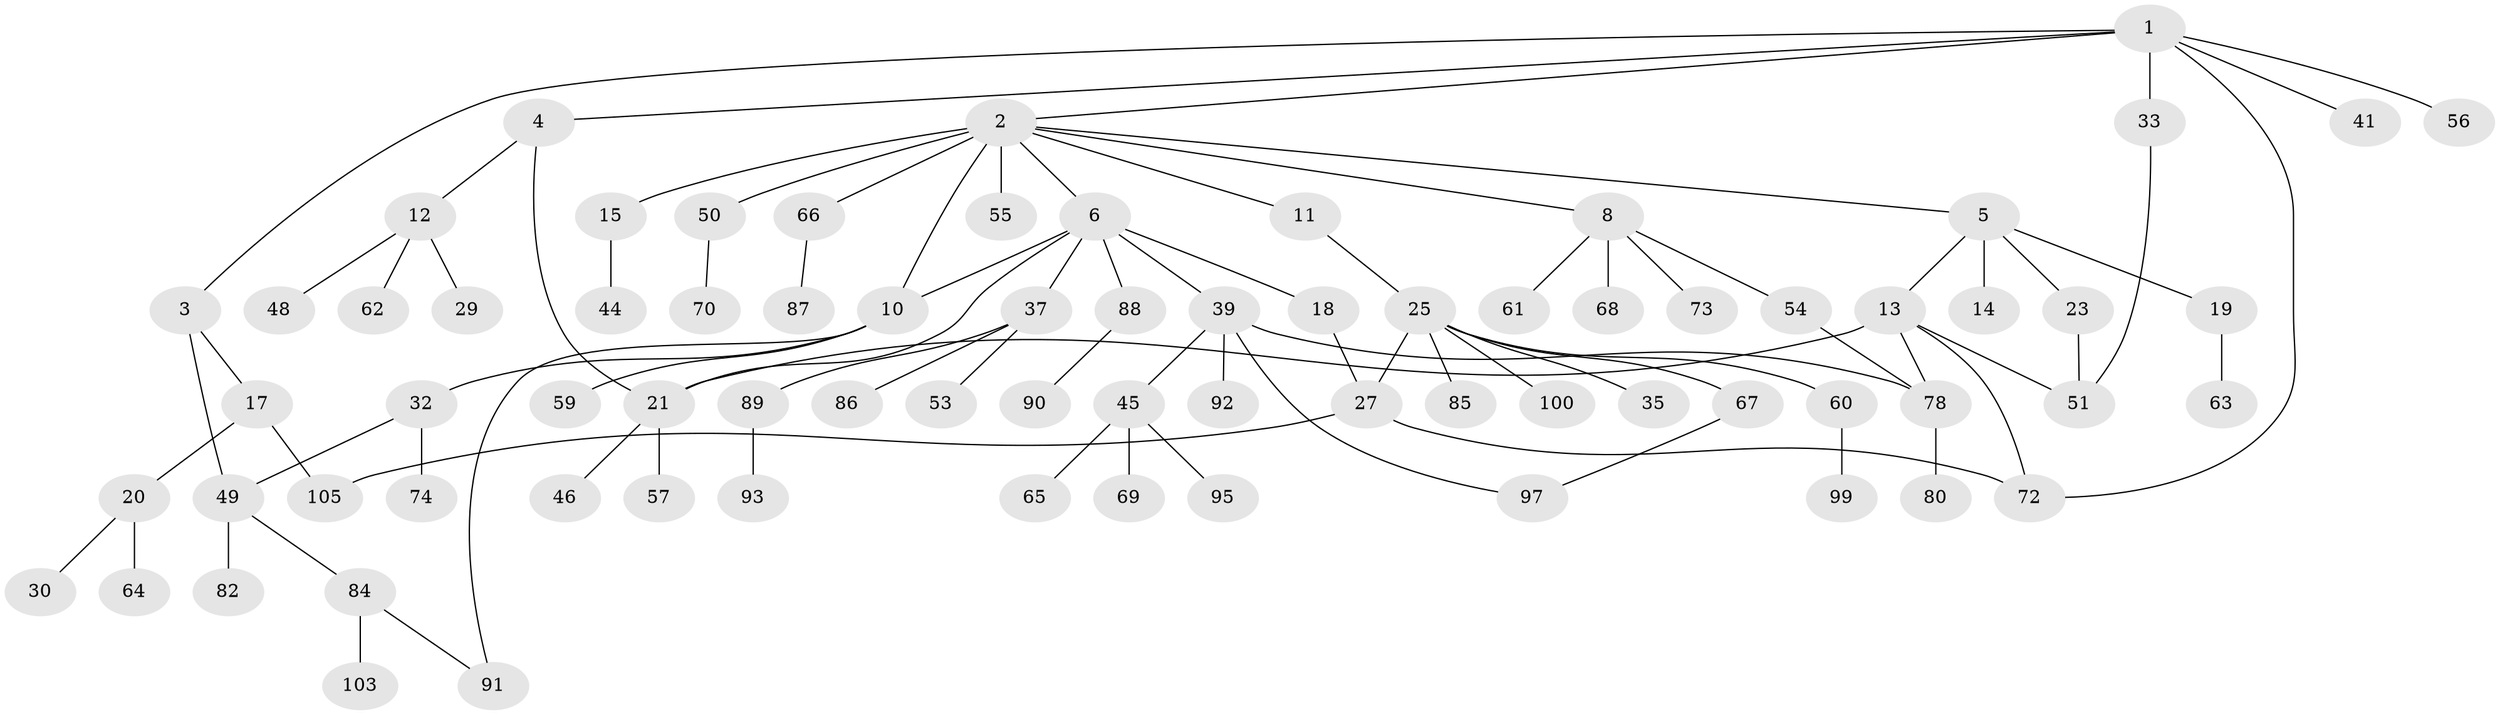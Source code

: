 // original degree distribution, {7: 0.01904761904761905, 9: 0.009523809523809525, 3: 0.17142857142857143, 6: 0.01904761904761905, 4: 0.06666666666666667, 5: 0.047619047619047616, 2: 0.26666666666666666, 1: 0.4}
// Generated by graph-tools (version 1.1) at 2025/41/03/06/25 10:41:30]
// undirected, 75 vertices, 88 edges
graph export_dot {
graph [start="1"]
  node [color=gray90,style=filled];
  1 [super="+83"];
  2 [super="+7"];
  3 [super="+9"];
  4 [super="+76"];
  5 [super="+34"];
  6 [super="+16"];
  8 [super="+36"];
  10 [super="+31"];
  11 [super="+42"];
  12 [super="+38"];
  13 [super="+52"];
  14;
  15 [super="+26"];
  17 [super="+24"];
  18;
  19 [super="+75"];
  20;
  21 [super="+22"];
  23;
  25 [super="+28"];
  27 [super="+81"];
  29;
  30;
  32;
  33;
  35;
  37 [super="+40"];
  39 [super="+43"];
  41;
  44;
  45 [super="+47"];
  46;
  48;
  49 [super="+58"];
  50 [super="+71"];
  51;
  53 [super="+104"];
  54;
  55;
  56;
  57;
  59;
  60 [super="+98"];
  61;
  62;
  63 [super="+77"];
  64 [super="+94"];
  65;
  66;
  67;
  68;
  69;
  70;
  72;
  73;
  74;
  78 [super="+79"];
  80 [super="+96"];
  82;
  84 [super="+101"];
  85 [super="+102"];
  86;
  87;
  88;
  89;
  90;
  91;
  92;
  93;
  95;
  97;
  99;
  100;
  103;
  105;
  1 -- 2;
  1 -- 3;
  1 -- 4;
  1 -- 33;
  1 -- 41;
  1 -- 56;
  1 -- 72;
  2 -- 5;
  2 -- 6;
  2 -- 11;
  2 -- 15;
  2 -- 55 [weight=2];
  2 -- 66;
  2 -- 10;
  2 -- 8;
  2 -- 50;
  3 -- 17;
  3 -- 49;
  4 -- 12;
  4 -- 21;
  5 -- 13;
  5 -- 14;
  5 -- 19;
  5 -- 23;
  6 -- 10;
  6 -- 18;
  6 -- 37;
  6 -- 88;
  6 -- 21;
  6 -- 39;
  8 -- 54;
  8 -- 61;
  8 -- 68;
  8 -- 73;
  10 -- 32;
  10 -- 59;
  10 -- 91 [weight=2];
  11 -- 25;
  12 -- 29;
  12 -- 48;
  12 -- 62;
  13 -- 21;
  13 -- 72;
  13 -- 51;
  13 -- 78;
  15 -- 44;
  17 -- 20;
  17 -- 105;
  18 -- 27;
  19 -- 63;
  20 -- 30;
  20 -- 64;
  21 -- 46;
  21 -- 57;
  23 -- 51;
  25 -- 35;
  25 -- 60;
  25 -- 85;
  25 -- 67;
  25 -- 27;
  25 -- 100;
  27 -- 105;
  27 -- 72;
  32 -- 74;
  32 -- 49;
  33 -- 51;
  37 -- 53;
  37 -- 86;
  37 -- 89;
  39 -- 92;
  39 -- 97;
  39 -- 45;
  39 -- 78;
  45 -- 95;
  45 -- 65;
  45 -- 69;
  49 -- 84;
  49 -- 82;
  50 -- 70;
  54 -- 78;
  60 -- 99;
  66 -- 87;
  67 -- 97;
  78 -- 80;
  84 -- 103;
  84 -- 91;
  88 -- 90;
  89 -- 93;
}
